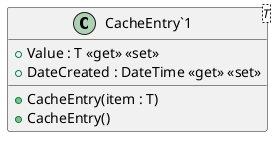 @startuml CacheEntry`1
class CacheEntry`1<T>  {
    + CacheEntry(item : T)
    + CacheEntry()
    + Value : T <<get>> <<set>>
    + DateCreated : DateTime <<get>> <<set>>
}
@enduml